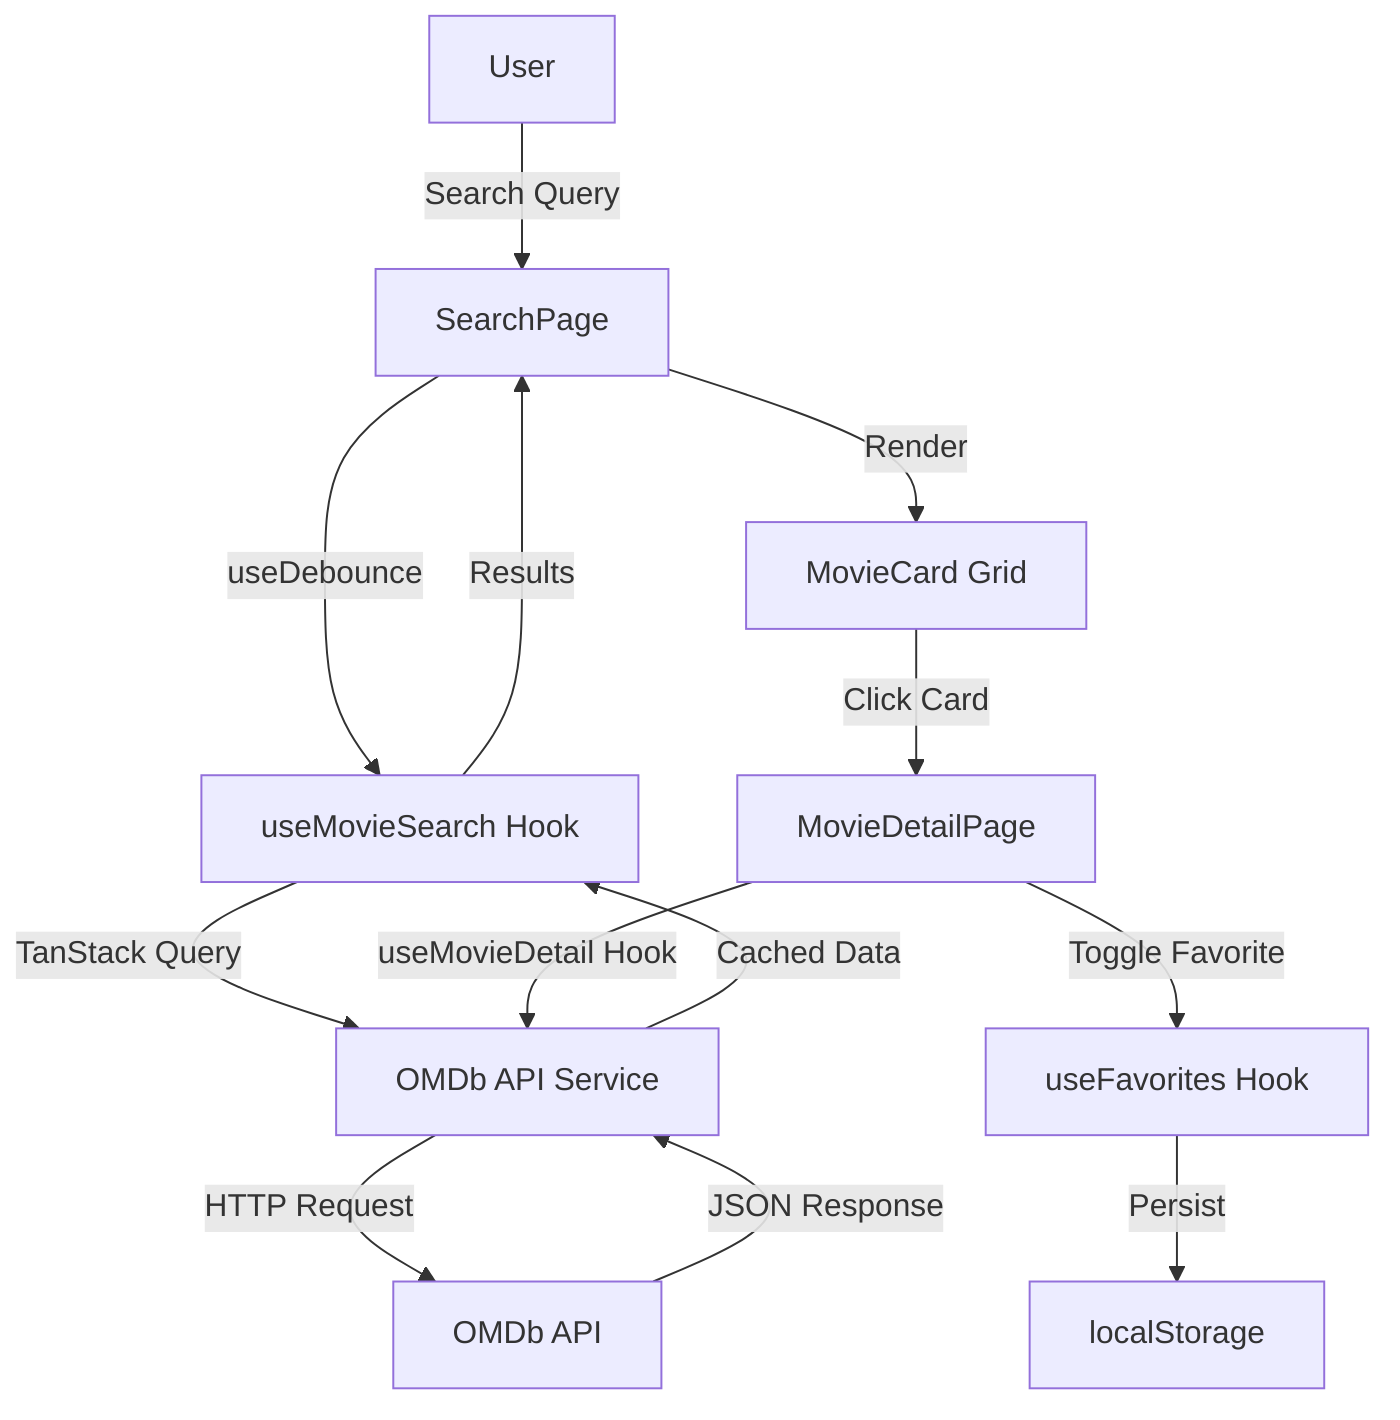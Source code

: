 graph TD
    A[User] -->|Search Query| B[SearchPage]
    B -->|useDebounce| C[useMovieSearch Hook]
    C -->|TanStack Query| D[OMDb API Service]
    D -->|HTTP Request| E[OMDb API]
    E -->|JSON Response| D
    D -->|Cached Data| C
    C -->|Results| B
    B -->|Render| F[MovieCard Grid]
    F -->|Click Card| G[MovieDetailPage]
    G -->|useMovieDetail Hook| D
    G -->|Toggle Favorite| H[useFavorites Hook]
    H -->|Persist| I[localStorage]